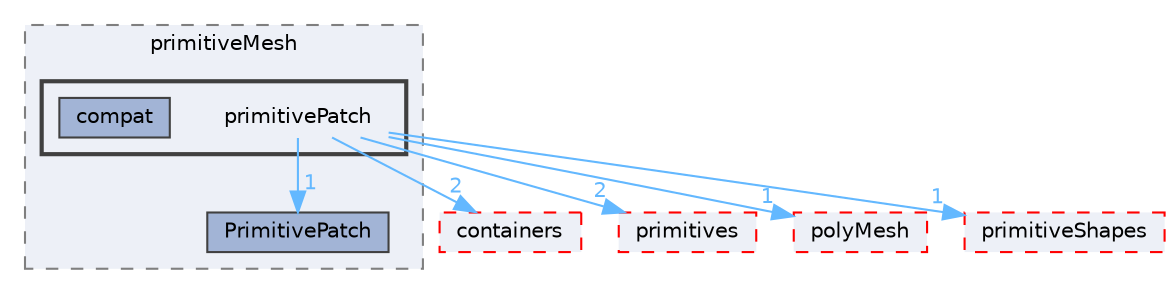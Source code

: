 digraph "src/OpenFOAM/meshes/primitiveMesh/primitivePatch"
{
 // LATEX_PDF_SIZE
  bgcolor="transparent";
  edge [fontname=Helvetica,fontsize=10,labelfontname=Helvetica,labelfontsize=10];
  node [fontname=Helvetica,fontsize=10,shape=box,height=0.2,width=0.4];
  compound=true
  subgraph clusterdir_d498992fb7d3f293d898bf6d3a4df869 {
    graph [ bgcolor="#edf0f7", pencolor="grey50", label="primitiveMesh", fontname=Helvetica,fontsize=10 style="filled,dashed", URL="dir_d498992fb7d3f293d898bf6d3a4df869.html",tooltip=""]
  dir_42af166d668911d4253146e249bedcd8 [label="PrimitivePatch", fillcolor="#a2b4d6", color="grey25", style="filled", URL="dir_42af166d668911d4253146e249bedcd8.html",tooltip=""];
  subgraph clusterdir_56a3060d78c44773bde4dd7fc6fdd606 {
    graph [ bgcolor="#edf0f7", pencolor="grey25", label="", fontname=Helvetica,fontsize=10 style="filled,bold", URL="dir_56a3060d78c44773bde4dd7fc6fdd606.html",tooltip=""]
    dir_56a3060d78c44773bde4dd7fc6fdd606 [shape=plaintext, label="primitivePatch"];
  dir_bd409fd45b61ca424c8d8db1bf0c6723 [label="compat", fillcolor="#a2b4d6", color="grey25", style="filled", URL="dir_bd409fd45b61ca424c8d8db1bf0c6723.html",tooltip=""];
  }
  }
  dir_19d0872053bde092be81d7fe3f56cbf7 [label="containers", fillcolor="#edf0f7", color="red", style="filled,dashed", URL="dir_19d0872053bde092be81d7fe3f56cbf7.html",tooltip=""];
  dir_3e50f45338116b169052b428016851aa [label="primitives", fillcolor="#edf0f7", color="red", style="filled,dashed", URL="dir_3e50f45338116b169052b428016851aa.html",tooltip=""];
  dir_5e5a63cb97aae3d01c8e98f0c14953bc [label="polyMesh", fillcolor="#edf0f7", color="red", style="filled,dashed", URL="dir_5e5a63cb97aae3d01c8e98f0c14953bc.html",tooltip=""];
  dir_a36ac568b20b0ed2190ed53a491bc296 [label="primitiveShapes", fillcolor="#edf0f7", color="red", style="filled,dashed", URL="dir_a36ac568b20b0ed2190ed53a491bc296.html",tooltip=""];
  dir_56a3060d78c44773bde4dd7fc6fdd606->dir_19d0872053bde092be81d7fe3f56cbf7 [headlabel="2", labeldistance=1.5 headhref="dir_003067_000669.html" href="dir_003067_000669.html" color="steelblue1" fontcolor="steelblue1"];
  dir_56a3060d78c44773bde4dd7fc6fdd606->dir_3e50f45338116b169052b428016851aa [headlabel="2", labeldistance=1.5 headhref="dir_003067_003069.html" href="dir_003067_003069.html" color="steelblue1" fontcolor="steelblue1"];
  dir_56a3060d78c44773bde4dd7fc6fdd606->dir_42af166d668911d4253146e249bedcd8 [headlabel="1", labeldistance=1.5 headhref="dir_003067_003066.html" href="dir_003067_003066.html" color="steelblue1" fontcolor="steelblue1"];
  dir_56a3060d78c44773bde4dd7fc6fdd606->dir_5e5a63cb97aae3d01c8e98f0c14953bc [headlabel="1", labeldistance=1.5 headhref="dir_003067_002980.html" href="dir_003067_002980.html" color="steelblue1" fontcolor="steelblue1"];
  dir_56a3060d78c44773bde4dd7fc6fdd606->dir_a36ac568b20b0ed2190ed53a491bc296 [headlabel="1", labeldistance=1.5 headhref="dir_003067_003070.html" href="dir_003067_003070.html" color="steelblue1" fontcolor="steelblue1"];
}
